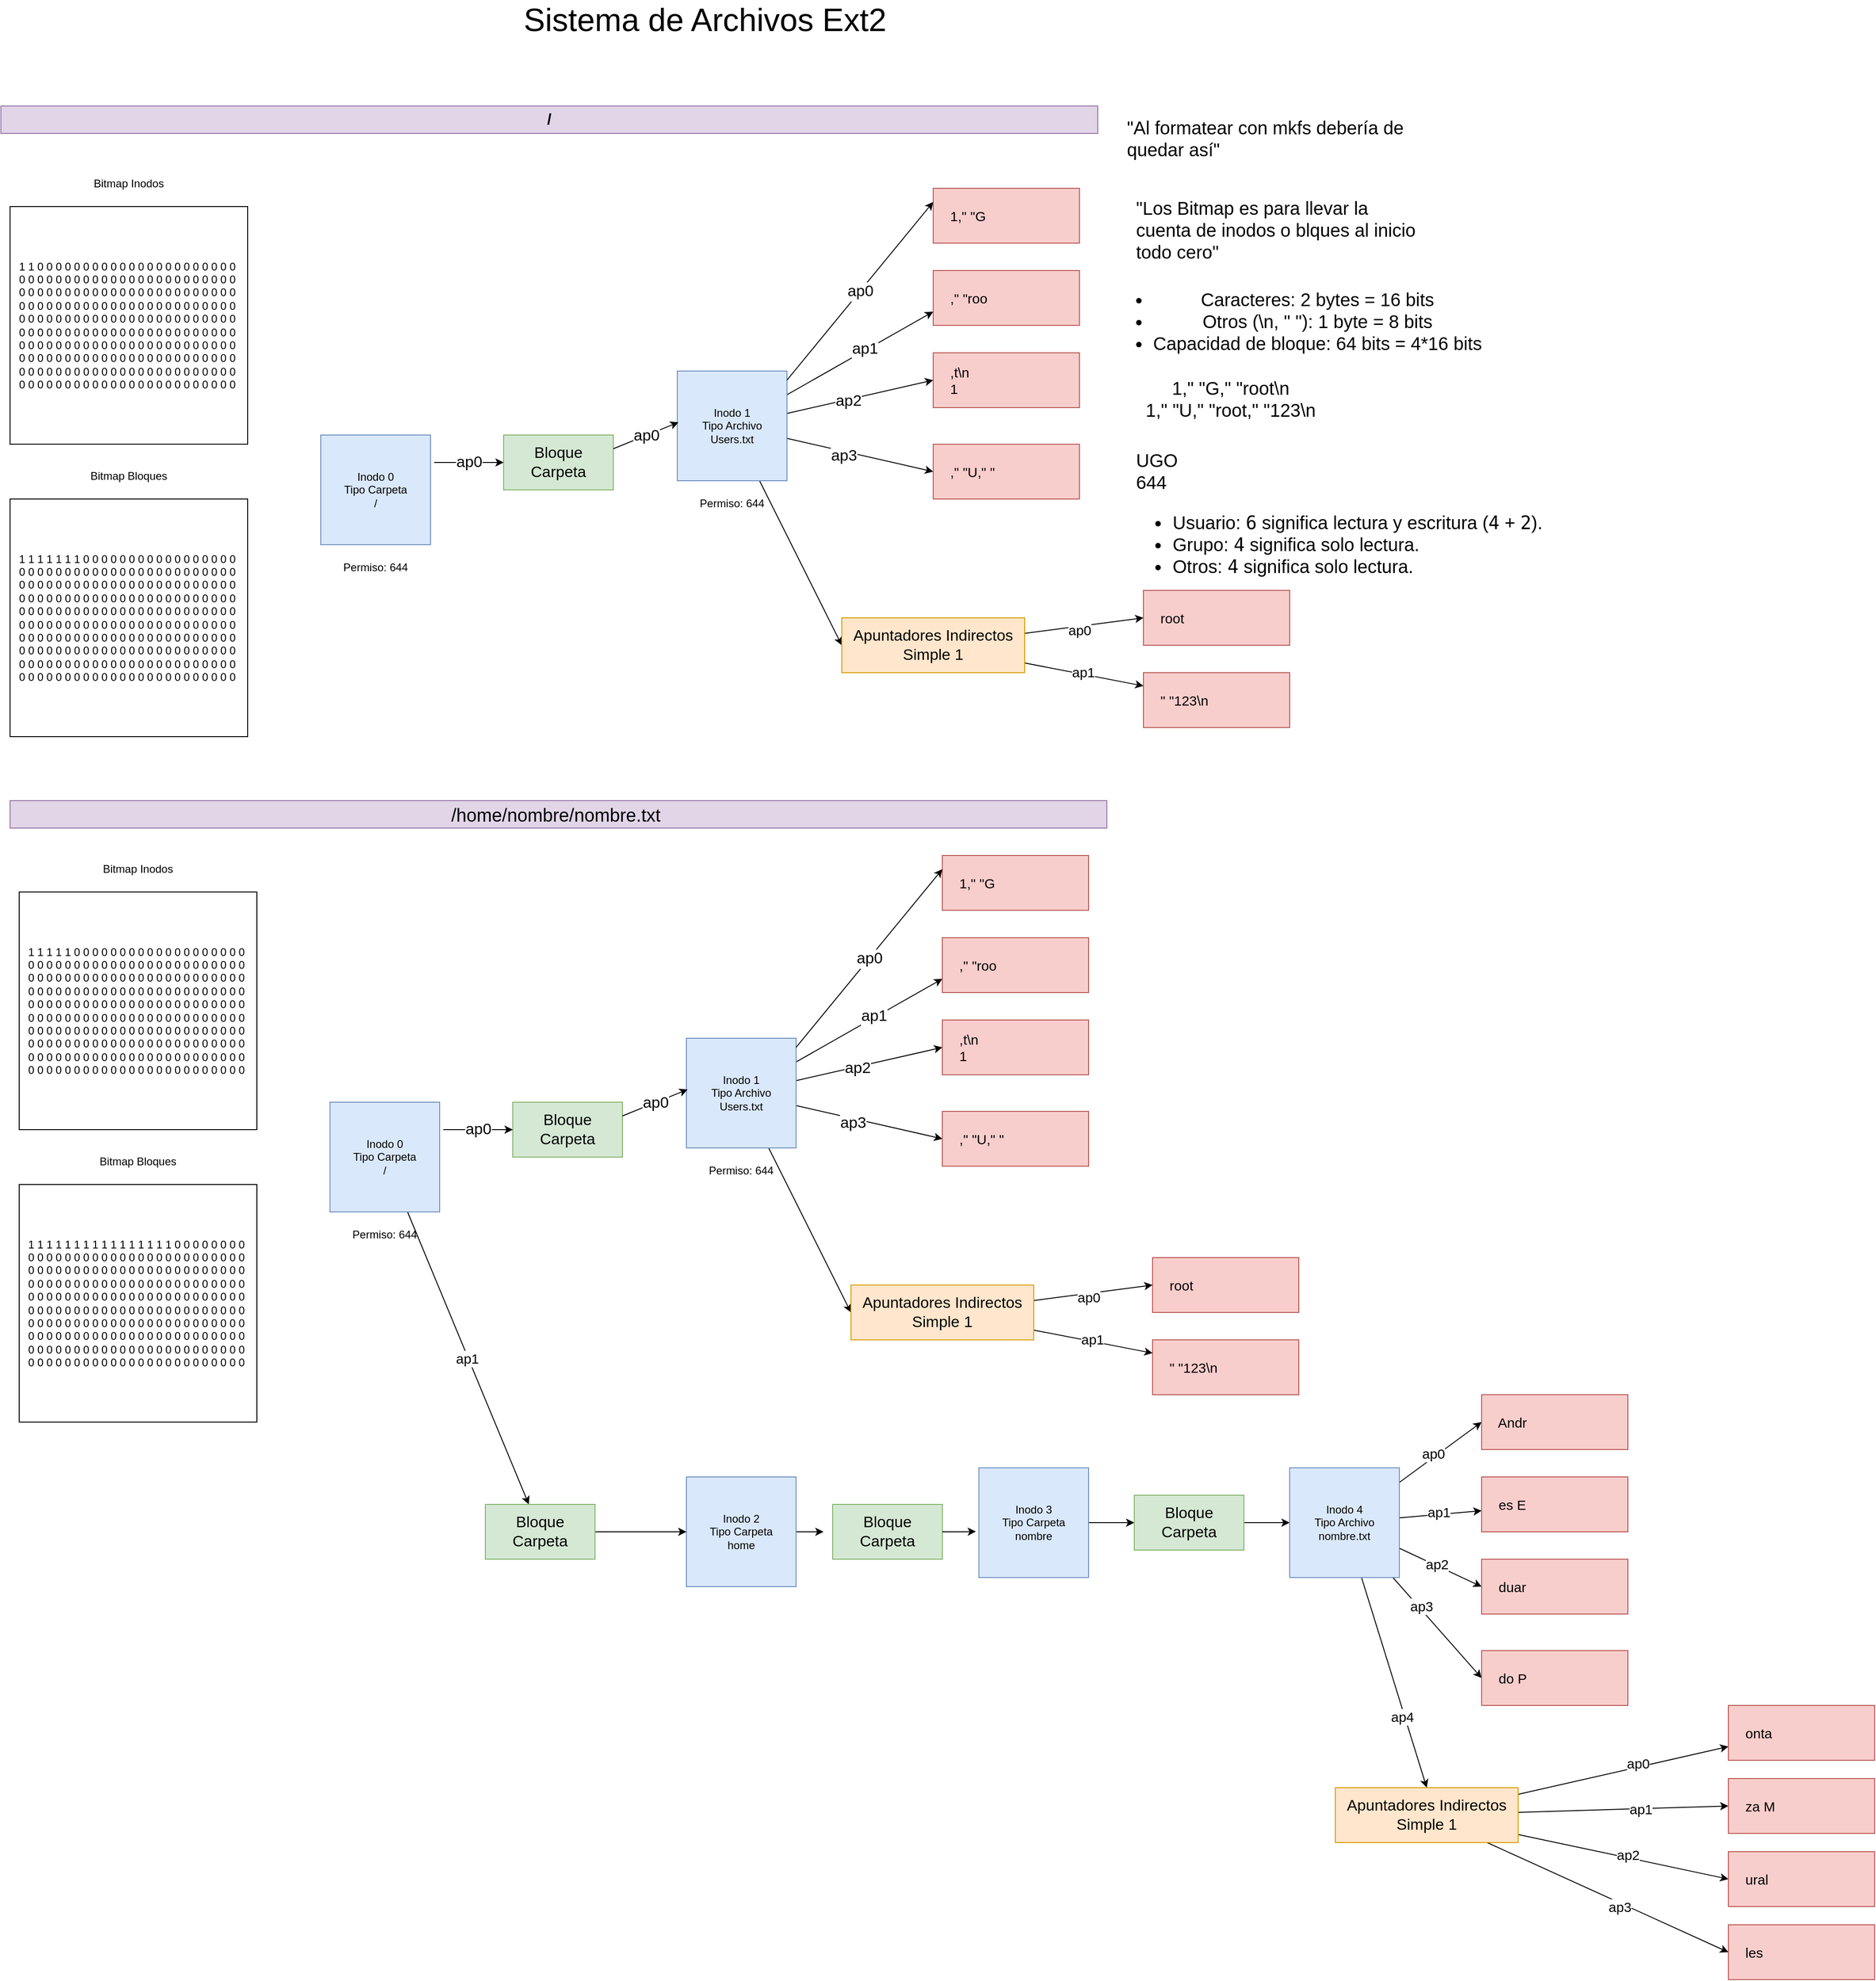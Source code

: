 <mxfile version="24.7.5">
  <diagram name="Página-1" id="jBOGGrzyrKtayKpWGVCm">
    <mxGraphModel dx="1748" dy="2285" grid="1" gridSize="10" guides="1" tooltips="1" connect="1" arrows="1" fold="1" page="1" pageScale="1" pageWidth="827" pageHeight="1169" math="0" shadow="0">
      <root>
        <mxCell id="0" />
        <mxCell id="1" parent="0" />
        <mxCell id="XuD2agmIpi_8phetsHCX-119" value="&lt;div style=&quot;text-align: justify&quot;&gt;&lt;span&gt;1 1 0 0 0 0 0 0 0 0 0 0 0 0 0 0 0 0 0 0 0 0 0 0&amp;nbsp;&lt;/span&gt;&lt;/div&gt;&lt;div style=&quot;text-align: justify&quot;&gt;&lt;span&gt;0 0 0 0 0 0 0 0 0 0 0 0 0 0 0 0 0 0 0 0 0 0 0 0&lt;/span&gt;&lt;/div&gt;&lt;div style=&quot;text-align: justify&quot;&gt;&lt;span&gt;0 0 0 0 0 0 0 0 0 0 0 0 0 0 0 0 0 0 0 0 0 0 0 0&lt;/span&gt;&lt;/div&gt;&lt;div style=&quot;text-align: justify&quot;&gt;&lt;span&gt;0 0 0 0 0 0 0 0 0 0 0 0 0 0 0 0 0 0 0 0 0 0 0 0&lt;/span&gt;&lt;/div&gt;&lt;div style=&quot;text-align: justify&quot;&gt;&lt;span&gt;0 0 0 0 0 0 0 0 0 0 0 0 0 0 0 0 0 0 0 0 0 0 0 0&lt;/span&gt;&lt;/div&gt;&lt;div style=&quot;text-align: justify&quot;&gt;&lt;span&gt;0 0 0 0 0 0 0 0 0 0 0 0 0 0 0 0 0 0 0 0 0 0 0 0&lt;/span&gt;&lt;/div&gt;&lt;div style=&quot;text-align: justify&quot;&gt;&lt;span&gt;0 0 0 0 0 0 0 0 0 0 0 0 0 0 0 0 0 0 0 0 0 0 0 0&lt;/span&gt;&lt;/div&gt;&lt;div style=&quot;text-align: justify&quot;&gt;&lt;span&gt;0 0 0 0 0 0 0 0 0 0 0 0 0 0 0 0 0 0 0 0 0 0 0 0&lt;/span&gt;&lt;/div&gt;&lt;div style=&quot;text-align: justify&quot;&gt;&lt;span&gt;0 0 0 0 0 0 0 0 0 0 0 0 0 0 0 0 0 0 0 0 0 0 0 0&lt;/span&gt;&lt;/div&gt;&lt;div style=&quot;text-align: justify&quot;&gt;&lt;span&gt;0 0 0 0 0 0 0 0 0 0 0 0 0 0 0 0 0 0 0 0 0 0 0 0&lt;/span&gt;&lt;/div&gt;" style="whiteSpace=wrap;html=1;aspect=fixed;align=center;" parent="1" vertex="1">
          <mxGeometry x="50" y="-900" width="260" height="260" as="geometry" />
        </mxCell>
        <mxCell id="XuD2agmIpi_8phetsHCX-120" value="Bitmap Inodos" style="text;html=1;strokeColor=none;fillColor=none;align=center;verticalAlign=middle;whiteSpace=wrap;rounded=0;" parent="1" vertex="1">
          <mxGeometry x="100" y="-940" width="160" height="30" as="geometry" />
        </mxCell>
        <mxCell id="XuD2agmIpi_8phetsHCX-121" value="&lt;div style=&quot;text-align: justify&quot;&gt;&lt;span&gt;1 1 1 1 1 1 1 0 0 0 0 0 0 0 0 0 0 0 0 0 0 0 0 0&amp;nbsp;&lt;/span&gt;&lt;/div&gt;&lt;div style=&quot;text-align: justify&quot;&gt;&lt;span&gt;0 0 0 0 0 0 0 0 0 0 0 0 0 0 0 0 0 0 0 0 0 0 0 0&lt;/span&gt;&lt;/div&gt;&lt;div style=&quot;text-align: justify&quot;&gt;&lt;span&gt;0 0 0 0 0 0 0 0 0 0 0 0 0 0 0 0 0 0 0 0 0 0 0 0&lt;/span&gt;&lt;/div&gt;&lt;div style=&quot;text-align: justify&quot;&gt;&lt;span&gt;0 0 0 0 0 0 0 0 0 0 0 0 0 0 0 0 0 0 0 0 0 0 0 0&lt;/span&gt;&lt;/div&gt;&lt;div style=&quot;text-align: justify&quot;&gt;&lt;span&gt;0 0 0 0 0 0 0 0 0 0 0 0 0 0 0 0 0 0 0 0 0 0 0 0&lt;/span&gt;&lt;/div&gt;&lt;div style=&quot;text-align: justify&quot;&gt;&lt;span&gt;0 0 0 0 0 0 0 0 0 0 0 0 0 0 0 0 0 0 0 0 0 0 0 0&lt;/span&gt;&lt;/div&gt;&lt;div style=&quot;text-align: justify&quot;&gt;&lt;span&gt;0 0 0 0 0 0 0 0 0 0 0 0 0 0 0 0 0 0 0 0 0 0 0 0&lt;/span&gt;&lt;/div&gt;&lt;div style=&quot;text-align: justify&quot;&gt;&lt;span&gt;0 0 0 0 0 0 0 0 0 0 0 0 0 0 0 0 0 0 0 0 0 0 0 0&lt;/span&gt;&lt;/div&gt;&lt;div style=&quot;text-align: justify&quot;&gt;&lt;span&gt;0 0 0 0 0 0 0 0 0 0 0 0 0 0 0 0 0 0 0 0 0 0 0 0&lt;/span&gt;&lt;/div&gt;&lt;div style=&quot;text-align: justify&quot;&gt;&lt;span&gt;0 0 0 0 0 0 0 0 0 0 0 0 0 0 0 0 0 0 0 0 0 0 0 0&lt;/span&gt;&lt;/div&gt;" style="whiteSpace=wrap;html=1;aspect=fixed;" parent="1" vertex="1">
          <mxGeometry x="50" y="-580" width="260" height="260" as="geometry" />
        </mxCell>
        <mxCell id="XuD2agmIpi_8phetsHCX-122" value="Bitmap Bloques" style="text;html=1;strokeColor=none;fillColor=none;align=center;verticalAlign=middle;whiteSpace=wrap;rounded=0;" parent="1" vertex="1">
          <mxGeometry x="100" y="-620" width="160" height="30" as="geometry" />
        </mxCell>
        <mxCell id="XuD2agmIpi_8phetsHCX-123" value="&lt;b&gt;&lt;font style=&quot;font-size: 17px&quot;&gt;/&lt;/font&gt;&lt;/b&gt;" style="text;html=1;strokeColor=#9673a6;fillColor=#e1d5e7;align=center;verticalAlign=middle;whiteSpace=wrap;rounded=0;" parent="1" vertex="1">
          <mxGeometry x="40" y="-1010" width="1200" height="30" as="geometry" />
        </mxCell>
        <mxCell id="XuD2agmIpi_8phetsHCX-124" value="Inodo 0&lt;br&gt;Tipo Carpeta&lt;br&gt;/" style="whiteSpace=wrap;html=1;aspect=fixed;fillColor=#dae8fc;strokeColor=#6c8ebf;" parent="1" vertex="1">
          <mxGeometry x="390" y="-650" width="120" height="120" as="geometry" />
        </mxCell>
        <mxCell id="XuD2agmIpi_8phetsHCX-125" value="Bloque Carpeta" style="rounded=0;whiteSpace=wrap;html=1;fontSize=17;fillColor=#d5e8d4;strokeColor=#82b366;" parent="1" vertex="1">
          <mxGeometry x="590" y="-650" width="120" height="60" as="geometry" />
        </mxCell>
        <mxCell id="XuD2agmIpi_8phetsHCX-126" value="ap0" style="endArrow=classic;html=1;rounded=0;fontSize=17;entryX=0;entryY=0.5;entryDx=0;entryDy=0;" parent="1" target="XuD2agmIpi_8phetsHCX-125" edge="1">
          <mxGeometry width="50" height="50" relative="1" as="geometry">
            <mxPoint x="514" y="-620" as="sourcePoint" />
            <mxPoint x="590" y="-630" as="targetPoint" />
          </mxGeometry>
        </mxCell>
        <mxCell id="Dhi7PxvDWt9paRrwPUHj-15" style="rounded=0;orthogonalLoop=1;jettySize=auto;html=1;entryX=0;entryY=0.75;entryDx=0;entryDy=0;" parent="1" source="XuD2agmIpi_8phetsHCX-127" target="Dhi7PxvDWt9paRrwPUHj-7" edge="1">
          <mxGeometry relative="1" as="geometry" />
        </mxCell>
        <mxCell id="Dhi7PxvDWt9paRrwPUHj-21" value="ap1" style="edgeLabel;html=1;align=center;verticalAlign=middle;resizable=0;points=[];fontSize=17;" parent="Dhi7PxvDWt9paRrwPUHj-15" vertex="1" connectable="0">
          <mxGeometry x="0.076" y="2" relative="1" as="geometry">
            <mxPoint as="offset" />
          </mxGeometry>
        </mxCell>
        <mxCell id="Dhi7PxvDWt9paRrwPUHj-16" style="rounded=0;orthogonalLoop=1;jettySize=auto;html=1;entryX=0;entryY=0.5;entryDx=0;entryDy=0;" parent="1" source="XuD2agmIpi_8phetsHCX-127" target="Dhi7PxvDWt9paRrwPUHj-8" edge="1">
          <mxGeometry relative="1" as="geometry" />
        </mxCell>
        <mxCell id="Dhi7PxvDWt9paRrwPUHj-22" value="ap2" style="edgeLabel;html=1;align=center;verticalAlign=middle;resizable=0;points=[];fontSize=17;" parent="Dhi7PxvDWt9paRrwPUHj-16" vertex="1" connectable="0">
          <mxGeometry x="-0.172" y="-1" relative="1" as="geometry">
            <mxPoint as="offset" />
          </mxGeometry>
        </mxCell>
        <mxCell id="Dhi7PxvDWt9paRrwPUHj-18" style="rounded=0;orthogonalLoop=1;jettySize=auto;html=1;entryX=0;entryY=0.5;entryDx=0;entryDy=0;" parent="1" source="XuD2agmIpi_8phetsHCX-127" target="Dhi7PxvDWt9paRrwPUHj-9" edge="1">
          <mxGeometry relative="1" as="geometry" />
        </mxCell>
        <mxCell id="Dhi7PxvDWt9paRrwPUHj-23" value="ap3" style="edgeLabel;html=1;align=center;verticalAlign=middle;resizable=0;points=[];fontSize=17;" parent="Dhi7PxvDWt9paRrwPUHj-18" vertex="1" connectable="0">
          <mxGeometry x="-0.22" y="-4" relative="1" as="geometry">
            <mxPoint y="1" as="offset" />
          </mxGeometry>
        </mxCell>
        <mxCell id="MhVkxhwde6WGm02xPNyC-2" style="rounded=0;orthogonalLoop=1;jettySize=auto;html=1;entryX=0;entryY=0.5;entryDx=0;entryDy=0;" edge="1" parent="1" source="XuD2agmIpi_8phetsHCX-127" target="MhVkxhwde6WGm02xPNyC-1">
          <mxGeometry relative="1" as="geometry" />
        </mxCell>
        <mxCell id="XuD2agmIpi_8phetsHCX-127" value="Inodo 1&lt;br&gt;Tipo Archivo&lt;br&gt;Users.txt" style="whiteSpace=wrap;html=1;aspect=fixed;fillColor=#dae8fc;strokeColor=#6c8ebf;" parent="1" vertex="1">
          <mxGeometry x="780" y="-720" width="120" height="120" as="geometry" />
        </mxCell>
        <mxCell id="XuD2agmIpi_8phetsHCX-128" value="ap0" style="endArrow=classic;html=1;rounded=0;fontSize=17;exitX=1;exitY=0.25;exitDx=0;exitDy=0;entryX=0.011;entryY=0.467;entryDx=0;entryDy=0;entryPerimeter=0;" parent="1" source="XuD2agmIpi_8phetsHCX-125" target="XuD2agmIpi_8phetsHCX-127" edge="1">
          <mxGeometry width="50" height="50" relative="1" as="geometry">
            <mxPoint x="690" y="-500" as="sourcePoint" />
            <mxPoint x="740" y="-550" as="targetPoint" />
          </mxGeometry>
        </mxCell>
        <mxCell id="XuD2agmIpi_8phetsHCX-129" value="&lt;div style=&quot;font-size: 15px;&quot;&gt;&lt;span style=&quot;background-color: initial; font-size: 15px;&quot;&gt;&amp;nbsp; &amp;nbsp; 1,&quot; &quot;G&lt;/span&gt;&lt;/div&gt;" style="rounded=0;whiteSpace=wrap;html=1;fontSize=15;fillColor=#f8cecc;strokeColor=#b85450;align=left;" parent="1" vertex="1">
          <mxGeometry x="1060" y="-920" width="160" height="60" as="geometry" />
        </mxCell>
        <mxCell id="XuD2agmIpi_8phetsHCX-130" value="ap0" style="endArrow=classic;html=1;rounded=0;fontSize=17;exitX=1;exitY=0.083;exitDx=0;exitDy=0;exitPerimeter=0;entryX=0;entryY=0.25;entryDx=0;entryDy=0;" parent="1" source="XuD2agmIpi_8phetsHCX-127" target="XuD2agmIpi_8phetsHCX-129" edge="1">
          <mxGeometry width="50" height="50" relative="1" as="geometry">
            <mxPoint x="1010" y="-560" as="sourcePoint" />
            <mxPoint x="1060" y="-610" as="targetPoint" />
          </mxGeometry>
        </mxCell>
        <mxCell id="XuD2agmIpi_8phetsHCX-131" value="Permiso: 644" style="text;html=1;strokeColor=none;fillColor=none;align=center;verticalAlign=middle;whiteSpace=wrap;rounded=0;" parent="1" vertex="1">
          <mxGeometry x="390" y="-520" width="120" height="30" as="geometry" />
        </mxCell>
        <mxCell id="XuD2agmIpi_8phetsHCX-132" value="Permiso: 644" style="text;html=1;strokeColor=none;fillColor=none;align=center;verticalAlign=middle;whiteSpace=wrap;rounded=0;" parent="1" vertex="1">
          <mxGeometry x="780" y="-590" width="120" height="30" as="geometry" />
        </mxCell>
        <mxCell id="XuD2agmIpi_8phetsHCX-221" value="&lt;font style=&quot;font-size: 20px;&quot;&gt;&quot;Al formatear con mkfs debería de quedar así&quot;&lt;/font&gt;" style="text;html=1;align=left;verticalAlign=middle;whiteSpace=wrap;rounded=0;" parent="1" vertex="1">
          <mxGeometry x="1270" y="-990" width="340" height="30" as="geometry" />
        </mxCell>
        <mxCell id="XuD2agmIpi_8phetsHCX-223" value="&lt;font style=&quot;font-size: 20px;&quot;&gt;&quot;Los Bitmap es para llevar la cuenta de inodos o blques al inicio todo cero&quot;&lt;/font&gt;" style="text;html=1;align=left;verticalAlign=middle;whiteSpace=wrap;rounded=0;" parent="1" vertex="1">
          <mxGeometry x="1280" y="-890" width="320" height="30" as="geometry" />
        </mxCell>
        <mxCell id="Dhi7PxvDWt9paRrwPUHj-6" value="&lt;ul style=&quot;font-size: 20px;&quot;&gt;&lt;li style=&quot;font-size: 20px;&quot;&gt;Caracteres: 2 bytes = 16 bits&lt;/li&gt;&lt;li style=&quot;font-size: 20px;&quot;&gt;Otros (\n, &quot; &quot;): 1 byte = 8 bits&lt;/li&gt;&lt;li style=&quot;font-size: 20px;&quot;&gt;Capacidad de bloque: 64 bits = 4*16 bits&lt;/li&gt;&lt;/ul&gt;" style="text;html=1;align=center;verticalAlign=middle;resizable=0;points=[];autosize=1;strokeColor=none;fillColor=none;fontSize=20;" parent="1" vertex="1">
          <mxGeometry x="1250" y="-840" width="420" height="130" as="geometry" />
        </mxCell>
        <mxCell id="Dhi7PxvDWt9paRrwPUHj-7" value="&lt;div style=&quot;font-size: 15px;&quot;&gt;&lt;span style=&quot;background-color: initial; font-size: 15px;&quot;&gt;&amp;nbsp; &amp;nbsp; ,&quot; &quot;roo&lt;/span&gt;&lt;/div&gt;" style="rounded=0;whiteSpace=wrap;html=1;fontSize=15;fillColor=#f8cecc;strokeColor=#b85450;align=left;" parent="1" vertex="1">
          <mxGeometry x="1060" y="-830" width="160" height="60" as="geometry" />
        </mxCell>
        <mxCell id="Dhi7PxvDWt9paRrwPUHj-8" value="&lt;div style=&quot;font-size: 15px;&quot;&gt;&lt;span style=&quot;background-color: initial; font-size: 15px;&quot;&gt;&amp;nbsp; &amp;nbsp; ,t\n&lt;/span&gt;&lt;/div&gt;&amp;nbsp; &amp;nbsp; 1" style="rounded=0;whiteSpace=wrap;html=1;fontSize=15;fillColor=#f8cecc;strokeColor=#b85450;align=left;" parent="1" vertex="1">
          <mxGeometry x="1060" y="-740" width="160" height="60" as="geometry" />
        </mxCell>
        <mxCell id="Dhi7PxvDWt9paRrwPUHj-9" value="&lt;div style=&quot;font-size: 15px;&quot;&gt;&lt;span style=&quot;background-color: initial; font-size: 15px;&quot;&gt;&amp;nbsp; &amp;nbsp; &lt;/span&gt;&lt;span style=&quot;background-color: initial; font-size: 15px;&quot;&gt;,&quot; &quot;U,&quot; &quot;&amp;nbsp;&lt;/span&gt;&lt;/div&gt;" style="rounded=0;whiteSpace=wrap;html=1;fontSize=15;fillColor=#f8cecc;strokeColor=#b85450;align=left;" parent="1" vertex="1">
          <mxGeometry x="1060" y="-640" width="160" height="60" as="geometry" />
        </mxCell>
        <mxCell id="Dhi7PxvDWt9paRrwPUHj-10" value="&lt;div style=&quot;font-size: 15px;&quot;&gt;&lt;span style=&quot;background-color: initial; font-size: 15px;&quot;&gt;&amp;nbsp; &amp;nbsp; &lt;/span&gt;&lt;span style=&quot;background-color: initial; font-size: 15px;&quot;&gt;root&lt;/span&gt;&lt;/div&gt;" style="rounded=0;whiteSpace=wrap;html=1;fontSize=15;fillColor=#f8cecc;strokeColor=#b85450;align=left;" parent="1" vertex="1">
          <mxGeometry x="1290" y="-480" width="160" height="60" as="geometry" />
        </mxCell>
        <mxCell id="Dhi7PxvDWt9paRrwPUHj-11" value="&lt;div style=&quot;font-size: 15px;&quot;&gt;&lt;span style=&quot;background-color: initial; font-size: 15px;&quot;&gt;&amp;nbsp; &amp;nbsp; &quot; &quot;&lt;/span&gt;&lt;span style=&quot;background-color: initial; font-size: 15px;&quot;&gt;123\n&lt;/span&gt;&lt;/div&gt;" style="rounded=0;whiteSpace=wrap;html=1;fontSize=15;fillColor=#f8cecc;strokeColor=#b85450;align=left;" parent="1" vertex="1">
          <mxGeometry x="1290" y="-390" width="160" height="60" as="geometry" />
        </mxCell>
        <mxCell id="Dhi7PxvDWt9paRrwPUHj-12" value="1,&quot; &quot;G,&quot; &quot;root\n&lt;div&gt;1,&quot; &quot;U,&quot; &quot;root,&quot; &quot;123\n&lt;/div&gt;" style="text;html=1;align=center;verticalAlign=middle;resizable=0;points=[];autosize=1;strokeColor=none;fillColor=none;fontSize=20;" parent="1" vertex="1">
          <mxGeometry x="1280" y="-720" width="210" height="60" as="geometry" />
        </mxCell>
        <mxCell id="Dhi7PxvDWt9paRrwPUHj-26" value="&lt;font style=&quot;font-size: 35px;&quot;&gt;Sistema de Archivos Ext2&lt;/font&gt;" style="text;html=1;align=left;verticalAlign=middle;whiteSpace=wrap;rounded=0;fontSize=35;" parent="1" vertex="1">
          <mxGeometry x="610" y="-1120" width="410" height="30" as="geometry" />
        </mxCell>
        <mxCell id="Dhi7PxvDWt9paRrwPUHj-29" value="&lt;span style=&quot;background-color: initial;&quot;&gt;UGO&amp;nbsp;&lt;/span&gt;&lt;br&gt;&lt;span style=&quot;background-color: initial;&quot;&gt;644&amp;nbsp;&lt;/span&gt;&lt;br&gt;&lt;ul&gt;&lt;li&gt;&lt;span style=&quot;background-color: initial;&quot;&gt;Usuario&lt;/span&gt;&lt;span style=&quot;background-color: initial;&quot;&gt;: &lt;/span&gt;&lt;code style=&quot;background-color: initial;&quot;&gt;6&lt;/code&gt;&lt;span style=&quot;background-color: initial;&quot;&gt; significa &lt;/span&gt;&lt;span style=&quot;background-color: initial;&quot;&gt;lectura y escritura&lt;/span&gt;&lt;span style=&quot;background-color: initial;&quot;&gt; (&lt;/span&gt;&lt;code style=&quot;background-color: initial;&quot;&gt;4&lt;/code&gt;&lt;span style=&quot;background-color: initial;&quot;&gt; + &lt;/span&gt;&lt;code style=&quot;background-color: initial;&quot;&gt;2&lt;/code&gt;&lt;span style=&quot;background-color: initial;&quot;&gt;).&lt;/span&gt;&lt;/li&gt;&lt;li&gt;&lt;span style=&quot;background-color: initial;&quot;&gt;Grupo: &lt;/span&gt;&lt;code style=&quot;background-color: initial;&quot;&gt;4&lt;/code&gt;&lt;span style=&quot;background-color: initial;&quot;&gt; significa solo lectura.&lt;/span&gt;&lt;/li&gt;&lt;li&gt;&lt;span style=&quot;background-color: initial;&quot;&gt;Otros: &lt;/span&gt;&lt;code style=&quot;background-color: initial;&quot;&gt;4&lt;/code&gt;&lt;span style=&quot;background-color: initial;&quot;&gt; significa solo lectura.&lt;/span&gt;&lt;/li&gt;&lt;/ul&gt;" style="text;html=1;align=left;verticalAlign=middle;resizable=0;points=[];autosize=1;strokeColor=none;fillColor=none;fontSize=20;" parent="1" vertex="1">
          <mxGeometry x="1280" y="-640" width="470" height="170" as="geometry" />
        </mxCell>
        <mxCell id="MhVkxhwde6WGm02xPNyC-3" style="rounded=0;orthogonalLoop=1;jettySize=auto;html=1;entryX=0;entryY=0.5;entryDx=0;entryDy=0;fontSize=21;" edge="1" parent="1" source="MhVkxhwde6WGm02xPNyC-1" target="Dhi7PxvDWt9paRrwPUHj-10">
          <mxGeometry relative="1" as="geometry" />
        </mxCell>
        <mxCell id="MhVkxhwde6WGm02xPNyC-12" value="ap0" style="edgeLabel;html=1;align=center;verticalAlign=middle;resizable=0;points=[];fontSize=15;" vertex="1" connectable="0" parent="MhVkxhwde6WGm02xPNyC-3">
          <mxGeometry x="0.212" y="-6" relative="1" as="geometry">
            <mxPoint x="-20" as="offset" />
          </mxGeometry>
        </mxCell>
        <mxCell id="MhVkxhwde6WGm02xPNyC-4" style="rounded=0;orthogonalLoop=1;jettySize=auto;html=1;" edge="1" parent="1" source="MhVkxhwde6WGm02xPNyC-1" target="Dhi7PxvDWt9paRrwPUHj-11">
          <mxGeometry relative="1" as="geometry" />
        </mxCell>
        <mxCell id="MhVkxhwde6WGm02xPNyC-6" value="ap1" style="edgeLabel;html=1;align=center;verticalAlign=middle;resizable=0;points=[];fontSize=15;" vertex="1" connectable="0" parent="MhVkxhwde6WGm02xPNyC-4">
          <mxGeometry x="-0.027" y="3" relative="1" as="geometry">
            <mxPoint as="offset" />
          </mxGeometry>
        </mxCell>
        <mxCell id="MhVkxhwde6WGm02xPNyC-1" value="Apuntadores Indirectos Simple 1" style="rounded=0;whiteSpace=wrap;html=1;fontSize=17;fillColor=#ffe6cc;strokeColor=#d79b00;" vertex="1" parent="1">
          <mxGeometry x="960" y="-450" width="200" height="60" as="geometry" />
        </mxCell>
        <mxCell id="MhVkxhwde6WGm02xPNyC-13" value="/home/nombre/nombre.txt&amp;nbsp;" style="text;html=1;strokeColor=#9673a6;fillColor=#e1d5e7;align=center;verticalAlign=middle;whiteSpace=wrap;rounded=0;fontSize=20;" vertex="1" parent="1">
          <mxGeometry x="50" y="-250" width="1200" height="30" as="geometry" />
        </mxCell>
        <mxCell id="MhVkxhwde6WGm02xPNyC-14" value="&lt;div style=&quot;text-align: justify&quot;&gt;&lt;span&gt;1 1 1 1 1 0 0 0 0 0 0 0 0 0 0 0 0 0 0 0 0 0 0 0&amp;nbsp;&lt;/span&gt;&lt;/div&gt;&lt;div style=&quot;text-align: justify&quot;&gt;&lt;span&gt;0 0 0 0 0 0 0 0 0 0 0 0 0 0 0 0 0 0 0 0 0 0 0 0&lt;/span&gt;&lt;/div&gt;&lt;div style=&quot;text-align: justify&quot;&gt;&lt;span&gt;0 0 0 0 0 0 0 0 0 0 0 0 0 0 0 0 0 0 0 0 0 0 0 0&lt;/span&gt;&lt;/div&gt;&lt;div style=&quot;text-align: justify&quot;&gt;&lt;span&gt;0 0 0 0 0 0 0 0 0 0 0 0 0 0 0 0 0 0 0 0 0 0 0 0&lt;/span&gt;&lt;/div&gt;&lt;div style=&quot;text-align: justify&quot;&gt;&lt;span&gt;0 0 0 0 0 0 0 0 0 0 0 0 0 0 0 0 0 0 0 0 0 0 0 0&lt;/span&gt;&lt;/div&gt;&lt;div style=&quot;text-align: justify&quot;&gt;&lt;span&gt;0 0 0 0 0 0 0 0 0 0 0 0 0 0 0 0 0 0 0 0 0 0 0 0&lt;/span&gt;&lt;/div&gt;&lt;div style=&quot;text-align: justify&quot;&gt;&lt;span&gt;0 0 0 0 0 0 0 0 0 0 0 0 0 0 0 0 0 0 0 0 0 0 0 0&lt;/span&gt;&lt;/div&gt;&lt;div style=&quot;text-align: justify&quot;&gt;&lt;span&gt;0 0 0 0 0 0 0 0 0 0 0 0 0 0 0 0 0 0 0 0 0 0 0 0&lt;/span&gt;&lt;/div&gt;&lt;div style=&quot;text-align: justify&quot;&gt;&lt;span&gt;0 0 0 0 0 0 0 0 0 0 0 0 0 0 0 0 0 0 0 0 0 0 0 0&lt;/span&gt;&lt;/div&gt;&lt;div style=&quot;text-align: justify&quot;&gt;&lt;span&gt;0 0 0 0 0 0 0 0 0 0 0 0 0 0 0 0 0 0 0 0 0 0 0 0&lt;/span&gt;&lt;/div&gt;" style="whiteSpace=wrap;html=1;aspect=fixed;align=center;" vertex="1" parent="1">
          <mxGeometry x="60" y="-150" width="260" height="260" as="geometry" />
        </mxCell>
        <mxCell id="MhVkxhwde6WGm02xPNyC-15" value="Bitmap Inodos" style="text;html=1;strokeColor=none;fillColor=none;align=center;verticalAlign=middle;whiteSpace=wrap;rounded=0;" vertex="1" parent="1">
          <mxGeometry x="110" y="-190" width="160" height="30" as="geometry" />
        </mxCell>
        <mxCell id="MhVkxhwde6WGm02xPNyC-16" value="&lt;div style=&quot;text-align: justify&quot;&gt;&lt;span&gt;1 1 1 1 1 1 1 1 1 1 1 1 1 1 1 1 0 0 0 0 0 0 0 0&amp;nbsp;&lt;/span&gt;&lt;/div&gt;&lt;div style=&quot;text-align: justify&quot;&gt;&lt;span&gt;0 0 0 0 0 0 0 0 0 0 0 0 0 0 0 0 0 0 0 0 0 0 0 0&lt;/span&gt;&lt;/div&gt;&lt;div style=&quot;text-align: justify&quot;&gt;&lt;span&gt;0 0 0 0 0 0 0 0 0 0 0 0 0 0 0 0 0 0 0 0 0 0 0 0&lt;/span&gt;&lt;/div&gt;&lt;div style=&quot;text-align: justify&quot;&gt;&lt;span&gt;0 0 0 0 0 0 0 0 0 0 0 0 0 0 0 0 0 0 0 0 0 0 0 0&lt;/span&gt;&lt;/div&gt;&lt;div style=&quot;text-align: justify&quot;&gt;&lt;span&gt;0 0 0 0 0 0 0 0 0 0 0 0 0 0 0 0 0 0 0 0 0 0 0 0&lt;/span&gt;&lt;/div&gt;&lt;div style=&quot;text-align: justify&quot;&gt;&lt;span&gt;0 0 0 0 0 0 0 0 0 0 0 0 0 0 0 0 0 0 0 0 0 0 0 0&lt;/span&gt;&lt;/div&gt;&lt;div style=&quot;text-align: justify&quot;&gt;&lt;span&gt;0 0 0 0 0 0 0 0 0 0 0 0 0 0 0 0 0 0 0 0 0 0 0 0&lt;/span&gt;&lt;/div&gt;&lt;div style=&quot;text-align: justify&quot;&gt;&lt;span&gt;0 0 0 0 0 0 0 0 0 0 0 0 0 0 0 0 0 0 0 0 0 0 0 0&lt;/span&gt;&lt;/div&gt;&lt;div style=&quot;text-align: justify&quot;&gt;&lt;span&gt;0 0 0 0 0 0 0 0 0 0 0 0 0 0 0 0 0 0 0 0 0 0 0 0&lt;/span&gt;&lt;/div&gt;&lt;div style=&quot;text-align: justify&quot;&gt;&lt;span&gt;0 0 0 0 0 0 0 0 0 0 0 0 0 0 0 0 0 0 0 0 0 0 0 0&lt;/span&gt;&lt;/div&gt;" style="whiteSpace=wrap;html=1;aspect=fixed;" vertex="1" parent="1">
          <mxGeometry x="60" y="170" width="260" height="260" as="geometry" />
        </mxCell>
        <mxCell id="MhVkxhwde6WGm02xPNyC-17" value="Bitmap Bloques" style="text;html=1;strokeColor=none;fillColor=none;align=center;verticalAlign=middle;whiteSpace=wrap;rounded=0;" vertex="1" parent="1">
          <mxGeometry x="110" y="130" width="160" height="30" as="geometry" />
        </mxCell>
        <mxCell id="MhVkxhwde6WGm02xPNyC-45" style="rounded=0;orthogonalLoop=1;jettySize=auto;html=1;" edge="1" parent="1" source="MhVkxhwde6WGm02xPNyC-18" target="MhVkxhwde6WGm02xPNyC-44">
          <mxGeometry relative="1" as="geometry" />
        </mxCell>
        <mxCell id="MhVkxhwde6WGm02xPNyC-46" value="ap1" style="edgeLabel;html=1;align=center;verticalAlign=middle;resizable=0;points=[];fontSize=15;" vertex="1" connectable="0" parent="MhVkxhwde6WGm02xPNyC-45">
          <mxGeometry x="-0.014" y="-1" relative="1" as="geometry">
            <mxPoint y="1" as="offset" />
          </mxGeometry>
        </mxCell>
        <mxCell id="MhVkxhwde6WGm02xPNyC-18" value="Inodo 0&lt;br&gt;Tipo Carpeta&lt;br&gt;/" style="whiteSpace=wrap;html=1;aspect=fixed;fillColor=#dae8fc;strokeColor=#6c8ebf;" vertex="1" parent="1">
          <mxGeometry x="400" y="80" width="120" height="120" as="geometry" />
        </mxCell>
        <mxCell id="MhVkxhwde6WGm02xPNyC-19" value="Bloque Carpeta" style="rounded=0;whiteSpace=wrap;html=1;fontSize=17;fillColor=#d5e8d4;strokeColor=#82b366;" vertex="1" parent="1">
          <mxGeometry x="600" y="80" width="120" height="60" as="geometry" />
        </mxCell>
        <mxCell id="MhVkxhwde6WGm02xPNyC-20" value="ap0" style="endArrow=classic;html=1;rounded=0;fontSize=17;entryX=0;entryY=0.5;entryDx=0;entryDy=0;" edge="1" parent="1" target="MhVkxhwde6WGm02xPNyC-19">
          <mxGeometry width="50" height="50" relative="1" as="geometry">
            <mxPoint x="524" y="110" as="sourcePoint" />
            <mxPoint x="600" y="100" as="targetPoint" />
          </mxGeometry>
        </mxCell>
        <mxCell id="MhVkxhwde6WGm02xPNyC-21" style="rounded=0;orthogonalLoop=1;jettySize=auto;html=1;entryX=0;entryY=0.75;entryDx=0;entryDy=0;" edge="1" parent="1" source="MhVkxhwde6WGm02xPNyC-28" target="MhVkxhwde6WGm02xPNyC-34">
          <mxGeometry relative="1" as="geometry" />
        </mxCell>
        <mxCell id="MhVkxhwde6WGm02xPNyC-22" value="ap1" style="edgeLabel;html=1;align=center;verticalAlign=middle;resizable=0;points=[];fontSize=17;" vertex="1" connectable="0" parent="MhVkxhwde6WGm02xPNyC-21">
          <mxGeometry x="0.076" y="2" relative="1" as="geometry">
            <mxPoint as="offset" />
          </mxGeometry>
        </mxCell>
        <mxCell id="MhVkxhwde6WGm02xPNyC-23" style="rounded=0;orthogonalLoop=1;jettySize=auto;html=1;entryX=0;entryY=0.5;entryDx=0;entryDy=0;" edge="1" parent="1" source="MhVkxhwde6WGm02xPNyC-28" target="MhVkxhwde6WGm02xPNyC-35">
          <mxGeometry relative="1" as="geometry" />
        </mxCell>
        <mxCell id="MhVkxhwde6WGm02xPNyC-24" value="ap2" style="edgeLabel;html=1;align=center;verticalAlign=middle;resizable=0;points=[];fontSize=17;" vertex="1" connectable="0" parent="MhVkxhwde6WGm02xPNyC-23">
          <mxGeometry x="-0.172" y="-1" relative="1" as="geometry">
            <mxPoint as="offset" />
          </mxGeometry>
        </mxCell>
        <mxCell id="MhVkxhwde6WGm02xPNyC-25" style="rounded=0;orthogonalLoop=1;jettySize=auto;html=1;entryX=0;entryY=0.5;entryDx=0;entryDy=0;" edge="1" parent="1" source="MhVkxhwde6WGm02xPNyC-28" target="MhVkxhwde6WGm02xPNyC-36">
          <mxGeometry relative="1" as="geometry" />
        </mxCell>
        <mxCell id="MhVkxhwde6WGm02xPNyC-26" value="ap3" style="edgeLabel;html=1;align=center;verticalAlign=middle;resizable=0;points=[];fontSize=17;" vertex="1" connectable="0" parent="MhVkxhwde6WGm02xPNyC-25">
          <mxGeometry x="-0.22" y="-4" relative="1" as="geometry">
            <mxPoint y="1" as="offset" />
          </mxGeometry>
        </mxCell>
        <mxCell id="MhVkxhwde6WGm02xPNyC-27" style="rounded=0;orthogonalLoop=1;jettySize=auto;html=1;entryX=0;entryY=0.5;entryDx=0;entryDy=0;" edge="1" parent="1" source="MhVkxhwde6WGm02xPNyC-28" target="MhVkxhwde6WGm02xPNyC-43">
          <mxGeometry relative="1" as="geometry" />
        </mxCell>
        <mxCell id="MhVkxhwde6WGm02xPNyC-28" value="Inodo 1&lt;br&gt;Tipo Archivo&lt;br&gt;Users.txt" style="whiteSpace=wrap;html=1;aspect=fixed;fillColor=#dae8fc;strokeColor=#6c8ebf;" vertex="1" parent="1">
          <mxGeometry x="790" y="10" width="120" height="120" as="geometry" />
        </mxCell>
        <mxCell id="MhVkxhwde6WGm02xPNyC-29" value="ap0" style="endArrow=classic;html=1;rounded=0;fontSize=17;exitX=1;exitY=0.25;exitDx=0;exitDy=0;entryX=0.011;entryY=0.467;entryDx=0;entryDy=0;entryPerimeter=0;" edge="1" parent="1" source="MhVkxhwde6WGm02xPNyC-19" target="MhVkxhwde6WGm02xPNyC-28">
          <mxGeometry width="50" height="50" relative="1" as="geometry">
            <mxPoint x="700" y="230" as="sourcePoint" />
            <mxPoint x="750" y="180" as="targetPoint" />
          </mxGeometry>
        </mxCell>
        <mxCell id="MhVkxhwde6WGm02xPNyC-30" value="&lt;div style=&quot;font-size: 15px;&quot;&gt;&lt;span style=&quot;background-color: initial; font-size: 15px;&quot;&gt;&amp;nbsp; &amp;nbsp; 1,&quot; &quot;G&lt;/span&gt;&lt;/div&gt;" style="rounded=0;whiteSpace=wrap;html=1;fontSize=15;fillColor=#f8cecc;strokeColor=#b85450;align=left;" vertex="1" parent="1">
          <mxGeometry x="1070" y="-190" width="160" height="60" as="geometry" />
        </mxCell>
        <mxCell id="MhVkxhwde6WGm02xPNyC-31" value="ap0" style="endArrow=classic;html=1;rounded=0;fontSize=17;exitX=1;exitY=0.083;exitDx=0;exitDy=0;exitPerimeter=0;entryX=0;entryY=0.25;entryDx=0;entryDy=0;" edge="1" parent="1" source="MhVkxhwde6WGm02xPNyC-28" target="MhVkxhwde6WGm02xPNyC-30">
          <mxGeometry width="50" height="50" relative="1" as="geometry">
            <mxPoint x="1020" y="170" as="sourcePoint" />
            <mxPoint x="1070" y="120" as="targetPoint" />
          </mxGeometry>
        </mxCell>
        <mxCell id="MhVkxhwde6WGm02xPNyC-32" value="Permiso: 644" style="text;html=1;strokeColor=none;fillColor=none;align=center;verticalAlign=middle;whiteSpace=wrap;rounded=0;" vertex="1" parent="1">
          <mxGeometry x="400" y="210" width="120" height="30" as="geometry" />
        </mxCell>
        <mxCell id="MhVkxhwde6WGm02xPNyC-33" value="Permiso: 644" style="text;html=1;strokeColor=none;fillColor=none;align=center;verticalAlign=middle;whiteSpace=wrap;rounded=0;" vertex="1" parent="1">
          <mxGeometry x="790" y="140" width="120" height="30" as="geometry" />
        </mxCell>
        <mxCell id="MhVkxhwde6WGm02xPNyC-34" value="&lt;div style=&quot;font-size: 15px;&quot;&gt;&lt;span style=&quot;background-color: initial; font-size: 15px;&quot;&gt;&amp;nbsp; &amp;nbsp; ,&quot; &quot;roo&lt;/span&gt;&lt;/div&gt;" style="rounded=0;whiteSpace=wrap;html=1;fontSize=15;fillColor=#f8cecc;strokeColor=#b85450;align=left;" vertex="1" parent="1">
          <mxGeometry x="1070" y="-100" width="160" height="60" as="geometry" />
        </mxCell>
        <mxCell id="MhVkxhwde6WGm02xPNyC-35" value="&lt;div style=&quot;font-size: 15px;&quot;&gt;&lt;span style=&quot;background-color: initial; font-size: 15px;&quot;&gt;&amp;nbsp; &amp;nbsp; ,t\n&lt;/span&gt;&lt;/div&gt;&amp;nbsp; &amp;nbsp; 1" style="rounded=0;whiteSpace=wrap;html=1;fontSize=15;fillColor=#f8cecc;strokeColor=#b85450;align=left;" vertex="1" parent="1">
          <mxGeometry x="1070" y="-10" width="160" height="60" as="geometry" />
        </mxCell>
        <mxCell id="MhVkxhwde6WGm02xPNyC-36" value="&lt;div style=&quot;font-size: 15px;&quot;&gt;&lt;span style=&quot;background-color: initial; font-size: 15px;&quot;&gt;&amp;nbsp; &amp;nbsp; &lt;/span&gt;&lt;span style=&quot;background-color: initial; font-size: 15px;&quot;&gt;,&quot; &quot;U,&quot; &quot;&amp;nbsp;&lt;/span&gt;&lt;/div&gt;" style="rounded=0;whiteSpace=wrap;html=1;fontSize=15;fillColor=#f8cecc;strokeColor=#b85450;align=left;" vertex="1" parent="1">
          <mxGeometry x="1070" y="90" width="160" height="60" as="geometry" />
        </mxCell>
        <mxCell id="MhVkxhwde6WGm02xPNyC-37" value="&lt;div style=&quot;font-size: 15px;&quot;&gt;&lt;span style=&quot;background-color: initial; font-size: 15px;&quot;&gt;&amp;nbsp; &amp;nbsp; &lt;/span&gt;&lt;span style=&quot;background-color: initial; font-size: 15px;&quot;&gt;root&lt;/span&gt;&lt;/div&gt;" style="rounded=0;whiteSpace=wrap;html=1;fontSize=15;fillColor=#f8cecc;strokeColor=#b85450;align=left;" vertex="1" parent="1">
          <mxGeometry x="1300" y="250" width="160" height="60" as="geometry" />
        </mxCell>
        <mxCell id="MhVkxhwde6WGm02xPNyC-38" value="&lt;div style=&quot;font-size: 15px;&quot;&gt;&lt;span style=&quot;background-color: initial; font-size: 15px;&quot;&gt;&amp;nbsp; &amp;nbsp; &quot; &quot;&lt;/span&gt;&lt;span style=&quot;background-color: initial; font-size: 15px;&quot;&gt;123\n&lt;/span&gt;&lt;/div&gt;" style="rounded=0;whiteSpace=wrap;html=1;fontSize=15;fillColor=#f8cecc;strokeColor=#b85450;align=left;" vertex="1" parent="1">
          <mxGeometry x="1300" y="340" width="160" height="60" as="geometry" />
        </mxCell>
        <mxCell id="MhVkxhwde6WGm02xPNyC-39" style="rounded=0;orthogonalLoop=1;jettySize=auto;html=1;entryX=0;entryY=0.5;entryDx=0;entryDy=0;fontSize=21;" edge="1" parent="1" source="MhVkxhwde6WGm02xPNyC-43" target="MhVkxhwde6WGm02xPNyC-37">
          <mxGeometry relative="1" as="geometry" />
        </mxCell>
        <mxCell id="MhVkxhwde6WGm02xPNyC-40" value="ap0" style="edgeLabel;html=1;align=center;verticalAlign=middle;resizable=0;points=[];fontSize=15;" vertex="1" connectable="0" parent="MhVkxhwde6WGm02xPNyC-39">
          <mxGeometry x="0.212" y="-6" relative="1" as="geometry">
            <mxPoint x="-20" as="offset" />
          </mxGeometry>
        </mxCell>
        <mxCell id="MhVkxhwde6WGm02xPNyC-41" style="rounded=0;orthogonalLoop=1;jettySize=auto;html=1;" edge="1" parent="1" source="MhVkxhwde6WGm02xPNyC-43" target="MhVkxhwde6WGm02xPNyC-38">
          <mxGeometry relative="1" as="geometry" />
        </mxCell>
        <mxCell id="MhVkxhwde6WGm02xPNyC-42" value="ap1" style="edgeLabel;html=1;align=center;verticalAlign=middle;resizable=0;points=[];fontSize=15;" vertex="1" connectable="0" parent="MhVkxhwde6WGm02xPNyC-41">
          <mxGeometry x="-0.027" y="3" relative="1" as="geometry">
            <mxPoint as="offset" />
          </mxGeometry>
        </mxCell>
        <mxCell id="MhVkxhwde6WGm02xPNyC-43" value="Apuntadores Indirectos Simple 1" style="rounded=0;whiteSpace=wrap;html=1;fontSize=17;fillColor=#ffe6cc;strokeColor=#d79b00;" vertex="1" parent="1">
          <mxGeometry x="970" y="280" width="200" height="60" as="geometry" />
        </mxCell>
        <mxCell id="MhVkxhwde6WGm02xPNyC-48" style="rounded=0;orthogonalLoop=1;jettySize=auto;html=1;entryX=0;entryY=0.5;entryDx=0;entryDy=0;" edge="1" parent="1" source="MhVkxhwde6WGm02xPNyC-44" target="MhVkxhwde6WGm02xPNyC-47">
          <mxGeometry relative="1" as="geometry" />
        </mxCell>
        <mxCell id="MhVkxhwde6WGm02xPNyC-44" value="Bloque Carpeta" style="rounded=0;whiteSpace=wrap;html=1;fontSize=17;fillColor=#d5e8d4;strokeColor=#82b366;" vertex="1" parent="1">
          <mxGeometry x="570" y="520" width="120" height="60" as="geometry" />
        </mxCell>
        <mxCell id="MhVkxhwde6WGm02xPNyC-51" style="edgeStyle=orthogonalEdgeStyle;rounded=0;orthogonalLoop=1;jettySize=auto;html=1;" edge="1" parent="1" source="MhVkxhwde6WGm02xPNyC-47">
          <mxGeometry relative="1" as="geometry">
            <mxPoint x="940" y="550" as="targetPoint" />
          </mxGeometry>
        </mxCell>
        <mxCell id="MhVkxhwde6WGm02xPNyC-47" value="Inodo 2&lt;br&gt;Tipo Carpeta&lt;br&gt;home" style="whiteSpace=wrap;html=1;aspect=fixed;fillColor=#dae8fc;strokeColor=#6c8ebf;" vertex="1" parent="1">
          <mxGeometry x="790" y="490" width="120" height="120" as="geometry" />
        </mxCell>
        <mxCell id="MhVkxhwde6WGm02xPNyC-49" value="Bloque Carpeta" style="rounded=0;whiteSpace=wrap;html=1;fontSize=17;fillColor=#d5e8d4;strokeColor=#82b366;" vertex="1" parent="1">
          <mxGeometry x="950" y="520" width="120" height="60" as="geometry" />
        </mxCell>
        <mxCell id="MhVkxhwde6WGm02xPNyC-54" style="edgeStyle=orthogonalEdgeStyle;rounded=0;orthogonalLoop=1;jettySize=auto;html=1;" edge="1" parent="1" source="MhVkxhwde6WGm02xPNyC-50" target="MhVkxhwde6WGm02xPNyC-53">
          <mxGeometry relative="1" as="geometry" />
        </mxCell>
        <mxCell id="MhVkxhwde6WGm02xPNyC-50" value="Inodo 3&lt;br&gt;Tipo Carpeta&lt;br&gt;nombre" style="whiteSpace=wrap;html=1;aspect=fixed;fillColor=#dae8fc;strokeColor=#6c8ebf;" vertex="1" parent="1">
          <mxGeometry x="1110" y="480" width="120" height="120" as="geometry" />
        </mxCell>
        <mxCell id="MhVkxhwde6WGm02xPNyC-52" style="edgeStyle=orthogonalEdgeStyle;rounded=0;orthogonalLoop=1;jettySize=auto;html=1;entryX=-0.027;entryY=0.581;entryDx=0;entryDy=0;entryPerimeter=0;" edge="1" parent="1" source="MhVkxhwde6WGm02xPNyC-49" target="MhVkxhwde6WGm02xPNyC-50">
          <mxGeometry relative="1" as="geometry" />
        </mxCell>
        <mxCell id="MhVkxhwde6WGm02xPNyC-56" style="edgeStyle=orthogonalEdgeStyle;rounded=0;orthogonalLoop=1;jettySize=auto;html=1;entryX=0;entryY=0.5;entryDx=0;entryDy=0;" edge="1" parent="1" source="MhVkxhwde6WGm02xPNyC-53" target="MhVkxhwde6WGm02xPNyC-55">
          <mxGeometry relative="1" as="geometry" />
        </mxCell>
        <mxCell id="MhVkxhwde6WGm02xPNyC-53" value="Bloque Carpeta" style="rounded=0;whiteSpace=wrap;html=1;fontSize=17;fillColor=#d5e8d4;strokeColor=#82b366;" vertex="1" parent="1">
          <mxGeometry x="1280" y="510" width="120" height="60" as="geometry" />
        </mxCell>
        <mxCell id="MhVkxhwde6WGm02xPNyC-66" style="rounded=0;orthogonalLoop=1;jettySize=auto;html=1;entryX=0;entryY=0.5;entryDx=0;entryDy=0;" edge="1" parent="1" source="MhVkxhwde6WGm02xPNyC-55" target="MhVkxhwde6WGm02xPNyC-57">
          <mxGeometry relative="1" as="geometry" />
        </mxCell>
        <mxCell id="MhVkxhwde6WGm02xPNyC-76" value="ap0" style="edgeLabel;html=1;align=center;verticalAlign=middle;resizable=0;points=[];fontSize=15;" vertex="1" connectable="0" parent="MhVkxhwde6WGm02xPNyC-66">
          <mxGeometry x="-0.13" y="4" relative="1" as="geometry">
            <mxPoint as="offset" />
          </mxGeometry>
        </mxCell>
        <mxCell id="MhVkxhwde6WGm02xPNyC-67" style="rounded=0;orthogonalLoop=1;jettySize=auto;html=1;" edge="1" parent="1" source="MhVkxhwde6WGm02xPNyC-55" target="MhVkxhwde6WGm02xPNyC-58">
          <mxGeometry relative="1" as="geometry" />
        </mxCell>
        <mxCell id="MhVkxhwde6WGm02xPNyC-77" value="ap1" style="edgeLabel;html=1;align=center;verticalAlign=middle;resizable=0;points=[];fontSize=15;" vertex="1" connectable="0" parent="MhVkxhwde6WGm02xPNyC-67">
          <mxGeometry x="-0.052" y="3" relative="1" as="geometry">
            <mxPoint as="offset" />
          </mxGeometry>
        </mxCell>
        <mxCell id="MhVkxhwde6WGm02xPNyC-68" style="rounded=0;orthogonalLoop=1;jettySize=auto;html=1;entryX=0;entryY=0.5;entryDx=0;entryDy=0;" edge="1" parent="1" source="MhVkxhwde6WGm02xPNyC-55" target="MhVkxhwde6WGm02xPNyC-59">
          <mxGeometry relative="1" as="geometry" />
        </mxCell>
        <mxCell id="MhVkxhwde6WGm02xPNyC-78" value="ap2" style="edgeLabel;html=1;align=center;verticalAlign=middle;resizable=0;points=[];fontSize=15;" vertex="1" connectable="0" parent="MhVkxhwde6WGm02xPNyC-68">
          <mxGeometry x="-0.159" y="-6" relative="1" as="geometry">
            <mxPoint x="5" y="-6" as="offset" />
          </mxGeometry>
        </mxCell>
        <mxCell id="MhVkxhwde6WGm02xPNyC-69" style="rounded=0;orthogonalLoop=1;jettySize=auto;html=1;entryX=0;entryY=0.5;entryDx=0;entryDy=0;" edge="1" parent="1" source="MhVkxhwde6WGm02xPNyC-55" target="MhVkxhwde6WGm02xPNyC-60">
          <mxGeometry relative="1" as="geometry" />
        </mxCell>
        <mxCell id="MhVkxhwde6WGm02xPNyC-80" value="ap3" style="edgeLabel;html=1;align=center;verticalAlign=middle;resizable=0;points=[];fontSize=15;" vertex="1" connectable="0" parent="MhVkxhwde6WGm02xPNyC-69">
          <mxGeometry x="-0.403" y="3" relative="1" as="geometry">
            <mxPoint x="-1" as="offset" />
          </mxGeometry>
        </mxCell>
        <mxCell id="MhVkxhwde6WGm02xPNyC-70" style="rounded=0;orthogonalLoop=1;jettySize=auto;html=1;entryX=0.5;entryY=0;entryDx=0;entryDy=0;" edge="1" parent="1" source="MhVkxhwde6WGm02xPNyC-55" target="MhVkxhwde6WGm02xPNyC-61">
          <mxGeometry relative="1" as="geometry" />
        </mxCell>
        <mxCell id="MhVkxhwde6WGm02xPNyC-81" value="ap4" style="edgeLabel;html=1;align=center;verticalAlign=middle;resizable=0;points=[];fontSize=15;" vertex="1" connectable="0" parent="MhVkxhwde6WGm02xPNyC-70">
          <mxGeometry x="0.307" y="-3" relative="1" as="geometry">
            <mxPoint as="offset" />
          </mxGeometry>
        </mxCell>
        <mxCell id="MhVkxhwde6WGm02xPNyC-55" value="Inodo 4&lt;br&gt;Tipo Archivo&lt;br&gt;nombre.txt" style="whiteSpace=wrap;html=1;aspect=fixed;fillColor=#dae8fc;strokeColor=#6c8ebf;" vertex="1" parent="1">
          <mxGeometry x="1450" y="480" width="120" height="120" as="geometry" />
        </mxCell>
        <mxCell id="MhVkxhwde6WGm02xPNyC-57" value="&lt;div style=&quot;font-size: 15px;&quot;&gt;&lt;span style=&quot;background-color: initial; font-size: 15px;&quot;&gt;&amp;nbsp; &amp;nbsp; Andr&lt;/span&gt;&lt;/div&gt;" style="rounded=0;whiteSpace=wrap;html=1;fontSize=15;fillColor=#f8cecc;strokeColor=#b85450;align=left;" vertex="1" parent="1">
          <mxGeometry x="1660" y="400" width="160" height="60" as="geometry" />
        </mxCell>
        <mxCell id="MhVkxhwde6WGm02xPNyC-58" value="&lt;div style=&quot;font-size: 15px;&quot;&gt;&lt;span style=&quot;background-color: initial; font-size: 15px;&quot;&gt;&amp;nbsp; &amp;nbsp; es E&lt;/span&gt;&lt;/div&gt;" style="rounded=0;whiteSpace=wrap;html=1;fontSize=15;fillColor=#f8cecc;strokeColor=#b85450;align=left;" vertex="1" parent="1">
          <mxGeometry x="1660" y="490" width="160" height="60" as="geometry" />
        </mxCell>
        <mxCell id="MhVkxhwde6WGm02xPNyC-59" value="&lt;div style=&quot;font-size: 15px;&quot;&gt;&lt;span style=&quot;background-color: initial; font-size: 15px;&quot;&gt;&amp;nbsp; &amp;nbsp; duar&lt;/span&gt;&lt;/div&gt;" style="rounded=0;whiteSpace=wrap;html=1;fontSize=15;fillColor=#f8cecc;strokeColor=#b85450;align=left;" vertex="1" parent="1">
          <mxGeometry x="1660" y="580" width="160" height="60" as="geometry" />
        </mxCell>
        <mxCell id="MhVkxhwde6WGm02xPNyC-60" value="&lt;div style=&quot;font-size: 15px;&quot;&gt;&lt;span style=&quot;background-color: initial; font-size: 15px;&quot;&gt;&amp;nbsp; &amp;nbsp; do P&lt;/span&gt;&lt;/div&gt;" style="rounded=0;whiteSpace=wrap;html=1;fontSize=15;fillColor=#f8cecc;strokeColor=#b85450;align=left;" vertex="1" parent="1">
          <mxGeometry x="1660" y="680" width="160" height="60" as="geometry" />
        </mxCell>
        <mxCell id="MhVkxhwde6WGm02xPNyC-71" style="rounded=0;orthogonalLoop=1;jettySize=auto;html=1;entryX=0;entryY=0.75;entryDx=0;entryDy=0;" edge="1" parent="1" source="MhVkxhwde6WGm02xPNyC-61" target="MhVkxhwde6WGm02xPNyC-62">
          <mxGeometry relative="1" as="geometry" />
        </mxCell>
        <mxCell id="MhVkxhwde6WGm02xPNyC-82" value="ap0" style="edgeLabel;html=1;align=center;verticalAlign=middle;resizable=0;points=[];fontSize=15;" vertex="1" connectable="0" parent="MhVkxhwde6WGm02xPNyC-71">
          <mxGeometry x="0.148" y="5" relative="1" as="geometry">
            <mxPoint as="offset" />
          </mxGeometry>
        </mxCell>
        <mxCell id="MhVkxhwde6WGm02xPNyC-72" style="rounded=0;orthogonalLoop=1;jettySize=auto;html=1;entryX=0;entryY=0.5;entryDx=0;entryDy=0;" edge="1" parent="1" source="MhVkxhwde6WGm02xPNyC-61" target="MhVkxhwde6WGm02xPNyC-63">
          <mxGeometry relative="1" as="geometry" />
        </mxCell>
        <mxCell id="MhVkxhwde6WGm02xPNyC-84" value="ap1" style="edgeLabel;html=1;align=center;verticalAlign=middle;resizable=0;points=[];fontSize=15;" vertex="1" connectable="0" parent="MhVkxhwde6WGm02xPNyC-72">
          <mxGeometry x="0.164" relative="1" as="geometry">
            <mxPoint as="offset" />
          </mxGeometry>
        </mxCell>
        <mxCell id="MhVkxhwde6WGm02xPNyC-73" style="rounded=0;orthogonalLoop=1;jettySize=auto;html=1;entryX=0;entryY=0.5;entryDx=0;entryDy=0;" edge="1" parent="1" source="MhVkxhwde6WGm02xPNyC-61" target="MhVkxhwde6WGm02xPNyC-64">
          <mxGeometry relative="1" as="geometry" />
        </mxCell>
        <mxCell id="MhVkxhwde6WGm02xPNyC-85" value="ap2" style="edgeLabel;html=1;align=center;verticalAlign=middle;resizable=0;points=[];fontSize=15;" vertex="1" connectable="0" parent="MhVkxhwde6WGm02xPNyC-73">
          <mxGeometry x="0.033" y="4" relative="1" as="geometry">
            <mxPoint as="offset" />
          </mxGeometry>
        </mxCell>
        <mxCell id="MhVkxhwde6WGm02xPNyC-75" style="rounded=0;orthogonalLoop=1;jettySize=auto;html=1;entryX=0;entryY=0.5;entryDx=0;entryDy=0;" edge="1" parent="1" source="MhVkxhwde6WGm02xPNyC-61" target="MhVkxhwde6WGm02xPNyC-65">
          <mxGeometry relative="1" as="geometry" />
        </mxCell>
        <mxCell id="MhVkxhwde6WGm02xPNyC-86" value="ap3" style="edgeLabel;html=1;align=center;verticalAlign=middle;resizable=0;points=[];fontSize=15;" vertex="1" connectable="0" parent="MhVkxhwde6WGm02xPNyC-75">
          <mxGeometry x="0.118" y="-3" relative="1" as="geometry">
            <mxPoint x="-1" as="offset" />
          </mxGeometry>
        </mxCell>
        <mxCell id="MhVkxhwde6WGm02xPNyC-61" value="Apuntadores Indirectos Simple 1" style="rounded=0;whiteSpace=wrap;html=1;fontSize=17;fillColor=#ffe6cc;strokeColor=#d79b00;" vertex="1" parent="1">
          <mxGeometry x="1500" y="830" width="200" height="60" as="geometry" />
        </mxCell>
        <mxCell id="MhVkxhwde6WGm02xPNyC-62" value="&lt;div style=&quot;font-size: 15px;&quot;&gt;&lt;span style=&quot;background-color: initial; font-size: 15px;&quot;&gt;&amp;nbsp; &amp;nbsp; onta&lt;/span&gt;&lt;/div&gt;" style="rounded=0;whiteSpace=wrap;html=1;fontSize=15;fillColor=#f8cecc;strokeColor=#b85450;align=left;" vertex="1" parent="1">
          <mxGeometry x="1930" y="740" width="160" height="60" as="geometry" />
        </mxCell>
        <mxCell id="MhVkxhwde6WGm02xPNyC-63" value="&lt;div style=&quot;font-size: 15px;&quot;&gt;&lt;span style=&quot;background-color: initial; font-size: 15px;&quot;&gt;&amp;nbsp; &amp;nbsp; za M&lt;/span&gt;&lt;/div&gt;" style="rounded=0;whiteSpace=wrap;html=1;fontSize=15;fillColor=#f8cecc;strokeColor=#b85450;align=left;" vertex="1" parent="1">
          <mxGeometry x="1930" y="820" width="160" height="60" as="geometry" />
        </mxCell>
        <mxCell id="MhVkxhwde6WGm02xPNyC-64" value="&lt;div style=&quot;font-size: 15px;&quot;&gt;&lt;span style=&quot;background-color: initial; font-size: 15px;&quot;&gt;&amp;nbsp; &amp;nbsp; ural&lt;/span&gt;&lt;/div&gt;" style="rounded=0;whiteSpace=wrap;html=1;fontSize=15;fillColor=#f8cecc;strokeColor=#b85450;align=left;" vertex="1" parent="1">
          <mxGeometry x="1930" y="900" width="160" height="60" as="geometry" />
        </mxCell>
        <mxCell id="MhVkxhwde6WGm02xPNyC-65" value="&lt;div style=&quot;font-size: 15px;&quot;&gt;&lt;span style=&quot;background-color: initial; font-size: 15px;&quot;&gt;&amp;nbsp; &amp;nbsp; les&lt;/span&gt;&lt;/div&gt;" style="rounded=0;whiteSpace=wrap;html=1;fontSize=15;fillColor=#f8cecc;strokeColor=#b85450;align=left;" vertex="1" parent="1">
          <mxGeometry x="1930" y="980" width="160" height="60" as="geometry" />
        </mxCell>
      </root>
    </mxGraphModel>
  </diagram>
</mxfile>
